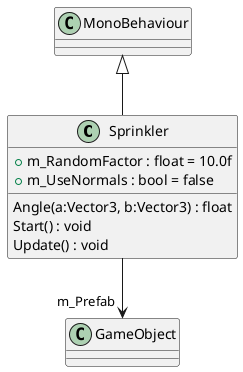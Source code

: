 @startuml
class Sprinkler {
    + m_RandomFactor : float = 10.0f
    + m_UseNormals : bool = false
    Angle(a:Vector3, b:Vector3) : float
    Start() : void
    Update() : void
}
MonoBehaviour <|-- Sprinkler
Sprinkler --> "m_Prefab" GameObject
@enduml
